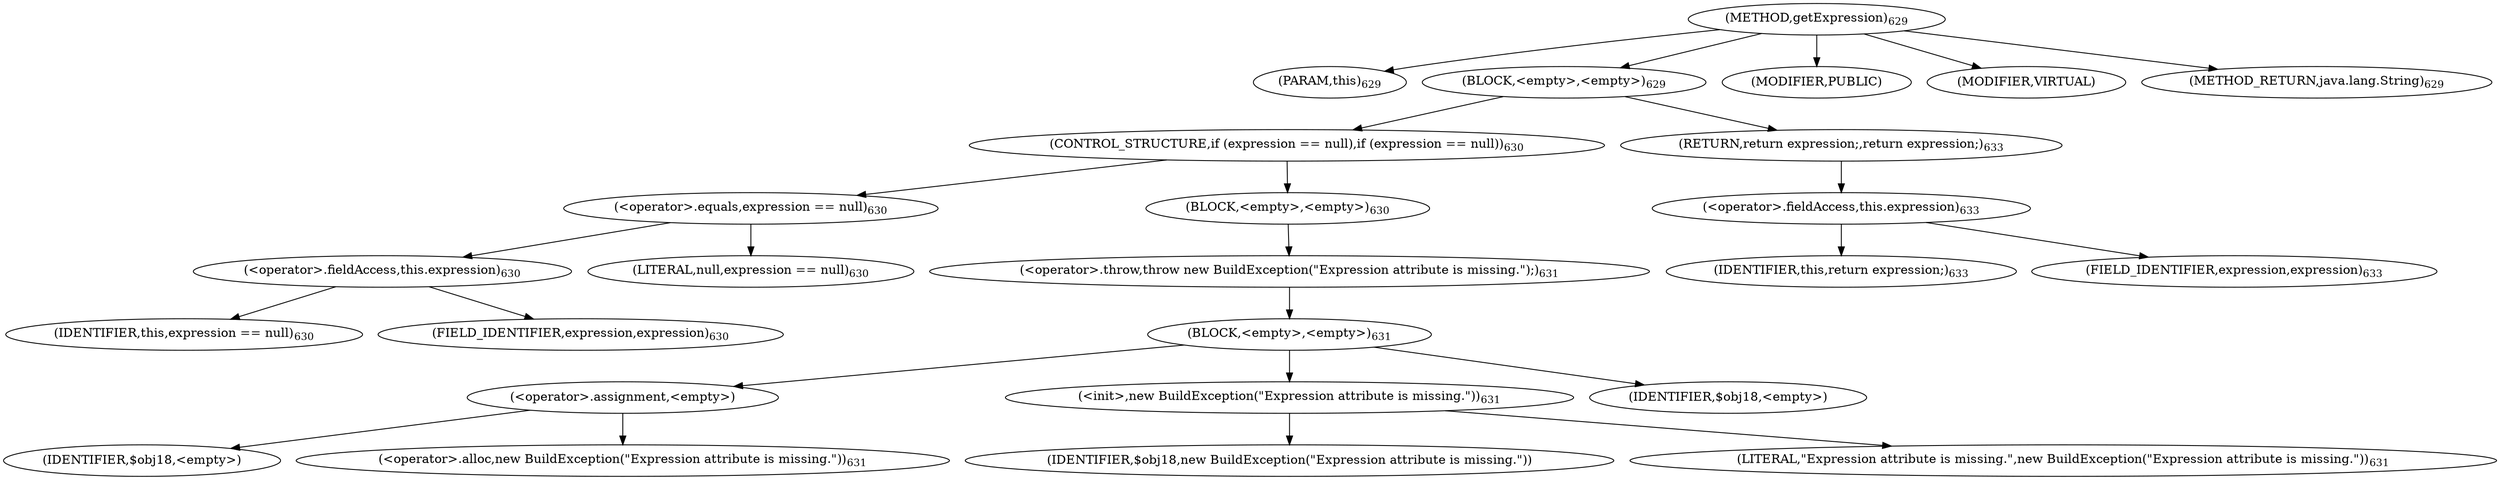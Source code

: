 digraph "getExpression" {  
"1253" [label = <(METHOD,getExpression)<SUB>629</SUB>> ]
"1254" [label = <(PARAM,this)<SUB>629</SUB>> ]
"1255" [label = <(BLOCK,&lt;empty&gt;,&lt;empty&gt;)<SUB>629</SUB>> ]
"1256" [label = <(CONTROL_STRUCTURE,if (expression == null),if (expression == null))<SUB>630</SUB>> ]
"1257" [label = <(&lt;operator&gt;.equals,expression == null)<SUB>630</SUB>> ]
"1258" [label = <(&lt;operator&gt;.fieldAccess,this.expression)<SUB>630</SUB>> ]
"1259" [label = <(IDENTIFIER,this,expression == null)<SUB>630</SUB>> ]
"1260" [label = <(FIELD_IDENTIFIER,expression,expression)<SUB>630</SUB>> ]
"1261" [label = <(LITERAL,null,expression == null)<SUB>630</SUB>> ]
"1262" [label = <(BLOCK,&lt;empty&gt;,&lt;empty&gt;)<SUB>630</SUB>> ]
"1263" [label = <(&lt;operator&gt;.throw,throw new BuildException(&quot;Expression attribute is missing.&quot;);)<SUB>631</SUB>> ]
"1264" [label = <(BLOCK,&lt;empty&gt;,&lt;empty&gt;)<SUB>631</SUB>> ]
"1265" [label = <(&lt;operator&gt;.assignment,&lt;empty&gt;)> ]
"1266" [label = <(IDENTIFIER,$obj18,&lt;empty&gt;)> ]
"1267" [label = <(&lt;operator&gt;.alloc,new BuildException(&quot;Expression attribute is missing.&quot;))<SUB>631</SUB>> ]
"1268" [label = <(&lt;init&gt;,new BuildException(&quot;Expression attribute is missing.&quot;))<SUB>631</SUB>> ]
"1269" [label = <(IDENTIFIER,$obj18,new BuildException(&quot;Expression attribute is missing.&quot;))> ]
"1270" [label = <(LITERAL,&quot;Expression attribute is missing.&quot;,new BuildException(&quot;Expression attribute is missing.&quot;))<SUB>631</SUB>> ]
"1271" [label = <(IDENTIFIER,$obj18,&lt;empty&gt;)> ]
"1272" [label = <(RETURN,return expression;,return expression;)<SUB>633</SUB>> ]
"1273" [label = <(&lt;operator&gt;.fieldAccess,this.expression)<SUB>633</SUB>> ]
"1274" [label = <(IDENTIFIER,this,return expression;)<SUB>633</SUB>> ]
"1275" [label = <(FIELD_IDENTIFIER,expression,expression)<SUB>633</SUB>> ]
"1276" [label = <(MODIFIER,PUBLIC)> ]
"1277" [label = <(MODIFIER,VIRTUAL)> ]
"1278" [label = <(METHOD_RETURN,java.lang.String)<SUB>629</SUB>> ]
  "1253" -> "1254" 
  "1253" -> "1255" 
  "1253" -> "1276" 
  "1253" -> "1277" 
  "1253" -> "1278" 
  "1255" -> "1256" 
  "1255" -> "1272" 
  "1256" -> "1257" 
  "1256" -> "1262" 
  "1257" -> "1258" 
  "1257" -> "1261" 
  "1258" -> "1259" 
  "1258" -> "1260" 
  "1262" -> "1263" 
  "1263" -> "1264" 
  "1264" -> "1265" 
  "1264" -> "1268" 
  "1264" -> "1271" 
  "1265" -> "1266" 
  "1265" -> "1267" 
  "1268" -> "1269" 
  "1268" -> "1270" 
  "1272" -> "1273" 
  "1273" -> "1274" 
  "1273" -> "1275" 
}
